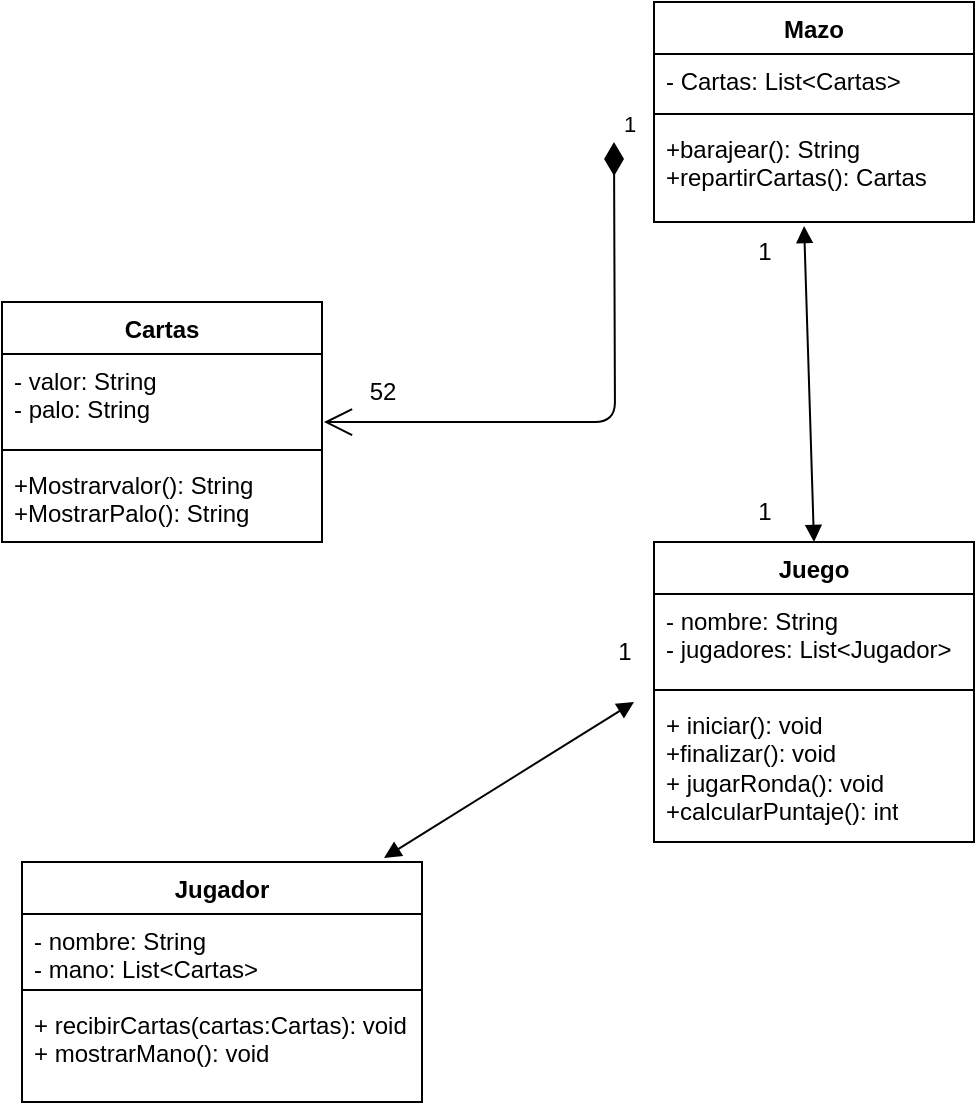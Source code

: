 <mxfile>
    <diagram id="R-Q7BF5YFO-nTyPVTVph" name="Página-1">
        <mxGraphModel dx="1086" dy="700" grid="1" gridSize="10" guides="1" tooltips="1" connect="1" arrows="1" fold="1" page="1" pageScale="1" pageWidth="827" pageHeight="1169" math="0" shadow="0">
            <root>
                <mxCell id="0"/>
                <mxCell id="1" parent="0"/>
                <mxCell id="10" value="Cartas" style="swimlane;fontStyle=1;align=center;verticalAlign=top;childLayout=stackLayout;horizontal=1;startSize=26;horizontalStack=0;resizeParent=1;resizeParentMax=0;resizeLast=0;collapsible=1;marginBottom=0;whiteSpace=wrap;html=1;" vertex="1" parent="1">
                    <mxGeometry x="204" y="230" width="160" height="120" as="geometry"/>
                </mxCell>
                <mxCell id="11" value="- valor: String&lt;div&gt;- palo: String&lt;/div&gt;" style="text;strokeColor=none;fillColor=none;align=left;verticalAlign=top;spacingLeft=4;spacingRight=4;overflow=hidden;rotatable=0;points=[[0,0.5],[1,0.5]];portConstraint=eastwest;whiteSpace=wrap;html=1;" vertex="1" parent="10">
                    <mxGeometry y="26" width="160" height="44" as="geometry"/>
                </mxCell>
                <mxCell id="12" value="" style="line;strokeWidth=1;fillColor=none;align=left;verticalAlign=middle;spacingTop=-1;spacingLeft=3;spacingRight=3;rotatable=0;labelPosition=right;points=[];portConstraint=eastwest;strokeColor=inherit;" vertex="1" parent="10">
                    <mxGeometry y="70" width="160" height="8" as="geometry"/>
                </mxCell>
                <mxCell id="13" value="+Mostrarvalor(): String&lt;div&gt;+MostrarPalo(): String&lt;/div&gt;" style="text;strokeColor=none;fillColor=none;align=left;verticalAlign=top;spacingLeft=4;spacingRight=4;overflow=hidden;rotatable=0;points=[[0,0.5],[1,0.5]];portConstraint=eastwest;whiteSpace=wrap;html=1;" vertex="1" parent="10">
                    <mxGeometry y="78" width="160" height="42" as="geometry"/>
                </mxCell>
                <mxCell id="14" value="Mazo" style="swimlane;fontStyle=1;align=center;verticalAlign=top;childLayout=stackLayout;horizontal=1;startSize=26;horizontalStack=0;resizeParent=1;resizeParentMax=0;resizeLast=0;collapsible=1;marginBottom=0;whiteSpace=wrap;html=1;" vertex="1" parent="1">
                    <mxGeometry x="530" y="80" width="160" height="110" as="geometry"/>
                </mxCell>
                <mxCell id="15" value="- Cartas: List&amp;lt;Cartas&amp;gt;" style="text;strokeColor=none;fillColor=none;align=left;verticalAlign=top;spacingLeft=4;spacingRight=4;overflow=hidden;rotatable=0;points=[[0,0.5],[1,0.5]];portConstraint=eastwest;whiteSpace=wrap;html=1;" vertex="1" parent="14">
                    <mxGeometry y="26" width="160" height="26" as="geometry"/>
                </mxCell>
                <mxCell id="16" value="" style="line;strokeWidth=1;fillColor=none;align=left;verticalAlign=middle;spacingTop=-1;spacingLeft=3;spacingRight=3;rotatable=0;labelPosition=right;points=[];portConstraint=eastwest;strokeColor=inherit;" vertex="1" parent="14">
                    <mxGeometry y="52" width="160" height="8" as="geometry"/>
                </mxCell>
                <mxCell id="17" value="+barajear(): String&lt;div&gt;&lt;span style=&quot;background-color: transparent;&quot;&gt;+repartirCartas(): Cartas&lt;/span&gt;&lt;/div&gt;" style="text;strokeColor=none;fillColor=none;align=left;verticalAlign=top;spacingLeft=4;spacingRight=4;overflow=hidden;rotatable=0;points=[[0,0.5],[1,0.5]];portConstraint=eastwest;whiteSpace=wrap;html=1;" vertex="1" parent="14">
                    <mxGeometry y="60" width="160" height="50" as="geometry"/>
                </mxCell>
                <mxCell id="18" value="Juego" style="swimlane;fontStyle=1;align=center;verticalAlign=top;childLayout=stackLayout;horizontal=1;startSize=26;horizontalStack=0;resizeParent=1;resizeParentMax=0;resizeLast=0;collapsible=1;marginBottom=0;whiteSpace=wrap;html=1;" vertex="1" parent="1">
                    <mxGeometry x="530" y="350" width="160" height="150" as="geometry"/>
                </mxCell>
                <mxCell id="19" value="- nombre: String&lt;div&gt;- jugadores: List&amp;lt;Jugador&amp;gt;&lt;/div&gt;" style="text;strokeColor=none;fillColor=none;align=left;verticalAlign=top;spacingLeft=4;spacingRight=4;overflow=hidden;rotatable=0;points=[[0,0.5],[1,0.5]];portConstraint=eastwest;whiteSpace=wrap;html=1;" vertex="1" parent="18">
                    <mxGeometry y="26" width="160" height="44" as="geometry"/>
                </mxCell>
                <mxCell id="20" value="" style="line;strokeWidth=1;fillColor=none;align=left;verticalAlign=middle;spacingTop=-1;spacingLeft=3;spacingRight=3;rotatable=0;labelPosition=right;points=[];portConstraint=eastwest;strokeColor=inherit;" vertex="1" parent="18">
                    <mxGeometry y="70" width="160" height="8" as="geometry"/>
                </mxCell>
                <mxCell id="21" value="+ iniciar(): void&lt;div&gt;+finalizar(): void&lt;/div&gt;&lt;div&gt;+ jugarRonda(): void&lt;/div&gt;&lt;div&gt;+calcularPuntaje(): int&lt;/div&gt;" style="text;strokeColor=none;fillColor=none;align=left;verticalAlign=top;spacingLeft=4;spacingRight=4;overflow=hidden;rotatable=0;points=[[0,0.5],[1,0.5]];portConstraint=eastwest;whiteSpace=wrap;html=1;" vertex="1" parent="18">
                    <mxGeometry y="78" width="160" height="72" as="geometry"/>
                </mxCell>
                <mxCell id="22" value="Jugador" style="swimlane;fontStyle=1;align=center;verticalAlign=top;childLayout=stackLayout;horizontal=1;startSize=26;horizontalStack=0;resizeParent=1;resizeParentMax=0;resizeLast=0;collapsible=1;marginBottom=0;whiteSpace=wrap;html=1;" vertex="1" parent="1">
                    <mxGeometry x="214" y="510" width="200" height="120" as="geometry"/>
                </mxCell>
                <mxCell id="23" value="- nombre: String&lt;div&gt;- mano: List&amp;lt;Cartas&amp;gt;&lt;/div&gt;" style="text;strokeColor=none;fillColor=none;align=left;verticalAlign=top;spacingLeft=4;spacingRight=4;overflow=hidden;rotatable=0;points=[[0,0.5],[1,0.5]];portConstraint=eastwest;whiteSpace=wrap;html=1;" vertex="1" parent="22">
                    <mxGeometry y="26" width="200" height="34" as="geometry"/>
                </mxCell>
                <mxCell id="24" value="" style="line;strokeWidth=1;fillColor=none;align=left;verticalAlign=middle;spacingTop=-1;spacingLeft=3;spacingRight=3;rotatable=0;labelPosition=right;points=[];portConstraint=eastwest;strokeColor=inherit;" vertex="1" parent="22">
                    <mxGeometry y="60" width="200" height="8" as="geometry"/>
                </mxCell>
                <mxCell id="25" value="+ recibirCartas(cartas:Cartas): void&lt;div&gt;+ mostrarMano(): void&lt;/div&gt;&lt;div&gt;&lt;br&gt;&lt;/div&gt;" style="text;strokeColor=none;fillColor=none;align=left;verticalAlign=top;spacingLeft=4;spacingRight=4;overflow=hidden;rotatable=0;points=[[0,0.5],[1,0.5]];portConstraint=eastwest;whiteSpace=wrap;html=1;" vertex="1" parent="22">
                    <mxGeometry y="68" width="200" height="52" as="geometry"/>
                </mxCell>
                <mxCell id="28" value="1" style="endArrow=open;html=1;endSize=12;startArrow=diamondThin;startSize=14;startFill=1;edgeStyle=orthogonalEdgeStyle;align=left;verticalAlign=bottom;entryX=1.006;entryY=0.773;entryDx=0;entryDy=0;entryPerimeter=0;" edge="1" parent="1" target="11">
                    <mxGeometry x="-1" y="3" relative="1" as="geometry">
                        <mxPoint x="510" y="150" as="sourcePoint"/>
                        <mxPoint x="530" y="180" as="targetPoint"/>
                    </mxGeometry>
                </mxCell>
                <mxCell id="29" value="52" style="text;html=1;align=center;verticalAlign=middle;resizable=0;points=[];autosize=1;strokeColor=none;fillColor=none;" vertex="1" parent="1">
                    <mxGeometry x="374" y="260" width="40" height="30" as="geometry"/>
                </mxCell>
                <mxCell id="30" value="" style="endArrow=block;startArrow=block;endFill=1;startFill=1;html=1;exitX=0.5;exitY=0;exitDx=0;exitDy=0;entryX=0.469;entryY=1.04;entryDx=0;entryDy=0;entryPerimeter=0;" edge="1" parent="1" source="18" target="17">
                    <mxGeometry width="160" relative="1" as="geometry">
                        <mxPoint x="520" y="260" as="sourcePoint"/>
                        <mxPoint x="680" y="260" as="targetPoint"/>
                    </mxGeometry>
                </mxCell>
                <mxCell id="32" value="1" style="text;html=1;align=center;verticalAlign=middle;resizable=0;points=[];autosize=1;strokeColor=none;fillColor=none;" vertex="1" parent="1">
                    <mxGeometry x="570" y="320" width="30" height="30" as="geometry"/>
                </mxCell>
                <mxCell id="33" value="1" style="text;html=1;align=center;verticalAlign=middle;resizable=0;points=[];autosize=1;strokeColor=none;fillColor=none;" vertex="1" parent="1">
                    <mxGeometry x="570" y="190" width="30" height="30" as="geometry"/>
                </mxCell>
                <mxCell id="34" value="" style="endArrow=block;startArrow=block;endFill=1;startFill=1;html=1;entryX=0.905;entryY=-0.017;entryDx=0;entryDy=0;entryPerimeter=0;" edge="1" parent="1" target="22">
                    <mxGeometry width="160" relative="1" as="geometry">
                        <mxPoint x="520" y="430" as="sourcePoint"/>
                        <mxPoint x="290" y="430" as="targetPoint"/>
                    </mxGeometry>
                </mxCell>
                <mxCell id="35" value="1" style="text;html=1;align=center;verticalAlign=middle;resizable=0;points=[];autosize=1;strokeColor=none;fillColor=none;" vertex="1" parent="1">
                    <mxGeometry x="500" y="390" width="30" height="30" as="geometry"/>
                </mxCell>
            </root>
        </mxGraphModel>
    </diagram>
</mxfile>